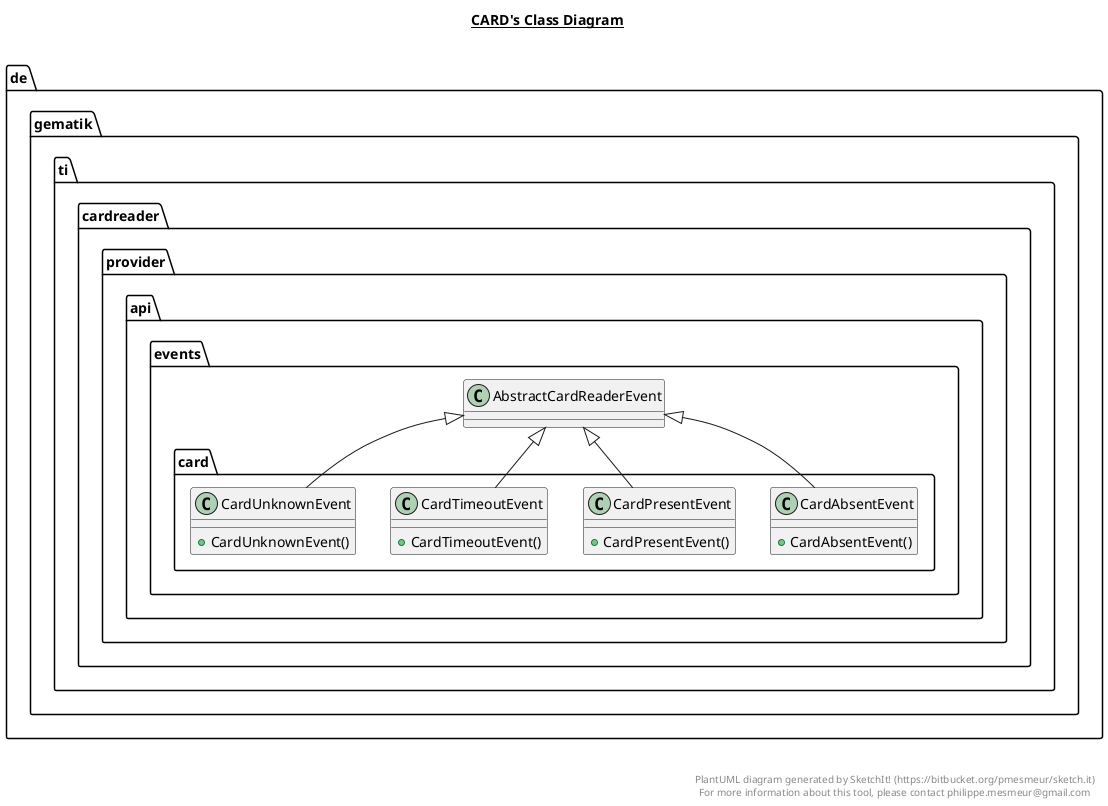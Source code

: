 @startuml

title __CARD's Class Diagram__\n

  namespace de.gematik.ti.cardreader.provider.api {
    namespace events {
      namespace card {
        class de.gematik.ti.cardreader.provider.api.events.card.CardAbsentEvent {
            + CardAbsentEvent()
        }
      }
    }
  }
  

  namespace de.gematik.ti.cardreader.provider.api {
    namespace events {
      namespace card {
        class de.gematik.ti.cardreader.provider.api.events.card.CardPresentEvent {
            + CardPresentEvent()
        }
      }
    }
  }
  

  namespace de.gematik.ti.cardreader.provider.api {
    namespace events {
      namespace card {
        class de.gematik.ti.cardreader.provider.api.events.card.CardTimeoutEvent {
            + CardTimeoutEvent()
        }
      }
    }
  }
  

  namespace de.gematik.ti.cardreader.provider.api {
    namespace events {
      namespace card {
        class de.gematik.ti.cardreader.provider.api.events.card.CardUnknownEvent {
            + CardUnknownEvent()
        }
      }
    }
  }
  

  de.gematik.ti.cardreader.provider.api.events.card.CardAbsentEvent -up-|> de.gematik.ti.cardreader.provider.api.events.AbstractCardReaderEvent
  de.gematik.ti.cardreader.provider.api.events.card.CardPresentEvent -up-|> de.gematik.ti.cardreader.provider.api.events.AbstractCardReaderEvent
  de.gematik.ti.cardreader.provider.api.events.card.CardTimeoutEvent -up-|> de.gematik.ti.cardreader.provider.api.events.AbstractCardReaderEvent
  de.gematik.ti.cardreader.provider.api.events.card.CardUnknownEvent -up-|> de.gematik.ti.cardreader.provider.api.events.AbstractCardReaderEvent


right footer


PlantUML diagram generated by SketchIt! (https://bitbucket.org/pmesmeur/sketch.it)
For more information about this tool, please contact philippe.mesmeur@gmail.com
endfooter

@enduml
